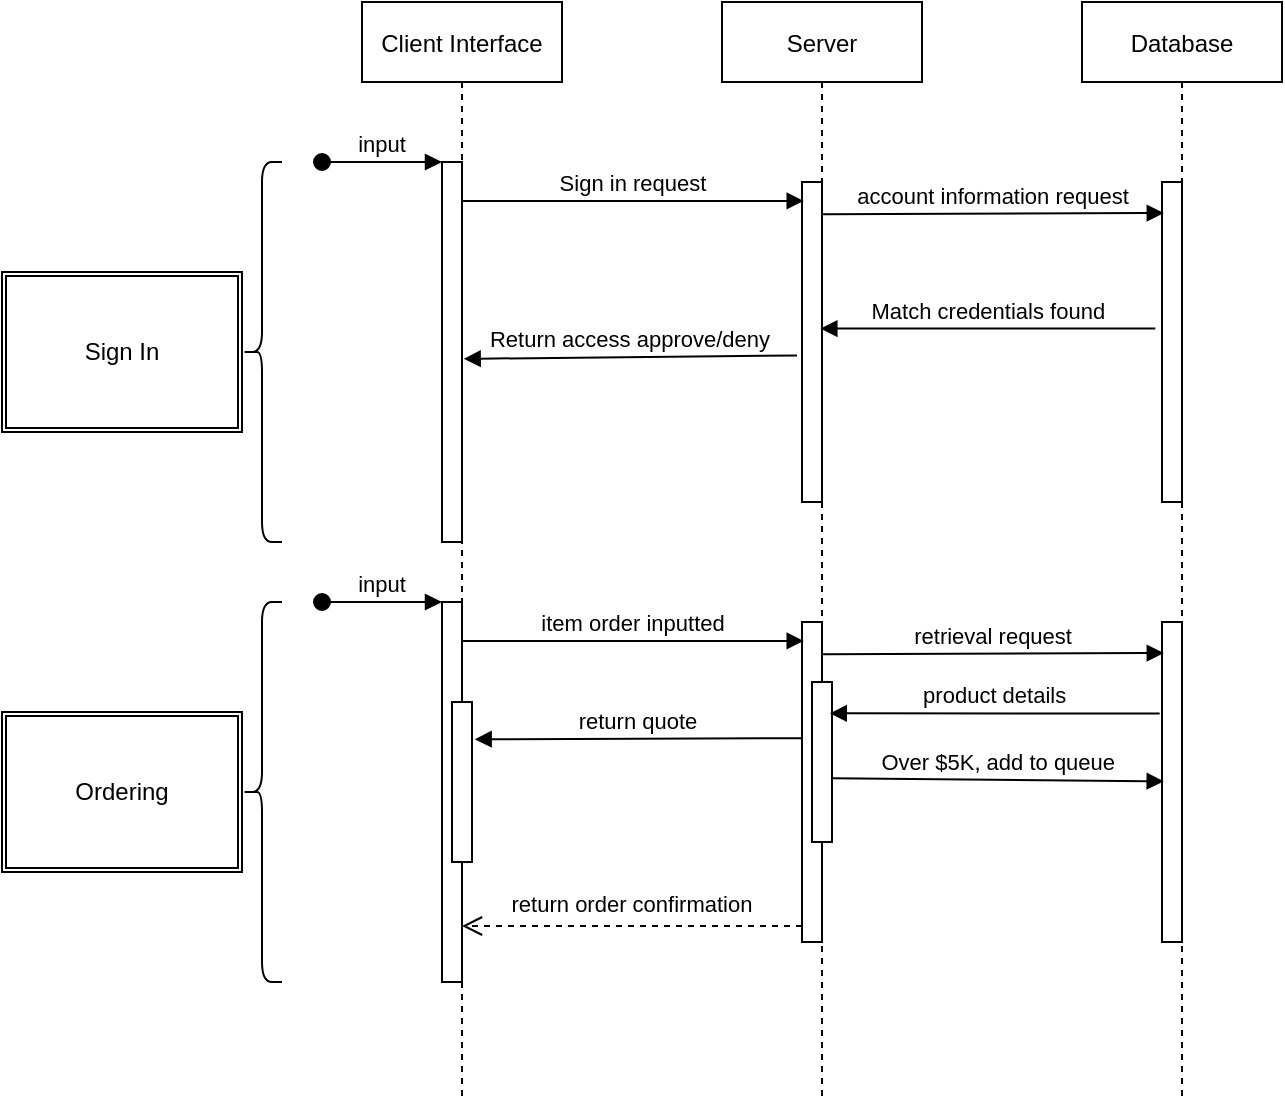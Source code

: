 <mxfile version="20.6.2" type="google"><diagram id="kgpKYQtTHZ0yAKxKKP6v" name="Page-1"><mxGraphModel grid="1" page="1" gridSize="10" guides="1" tooltips="1" connect="1" arrows="1" fold="1" pageScale="1" pageWidth="850" pageHeight="1100" math="0" shadow="0"><root><mxCell id="0"/><mxCell id="1" parent="0"/><mxCell id="3nuBFxr9cyL0pnOWT2aG-1" value="Client Interface" style="shape=umlLifeline;perimeter=lifelinePerimeter;container=1;collapsible=0;recursiveResize=0;rounded=0;shadow=0;strokeWidth=1;" vertex="1" parent="1"><mxGeometry x="120" y="80" width="100" height="550" as="geometry"/></mxCell><mxCell id="3nuBFxr9cyL0pnOWT2aG-5" value="Server" style="shape=umlLifeline;perimeter=lifelinePerimeter;container=1;collapsible=0;recursiveResize=0;rounded=0;shadow=0;strokeWidth=1;" vertex="1" parent="1"><mxGeometry x="300" y="80" width="100" height="550" as="geometry"/></mxCell><mxCell id="_ceCAG1FjQJ3L8S36wKn-2" value="Database" style="shape=umlLifeline;perimeter=lifelinePerimeter;container=1;collapsible=0;recursiveResize=0;rounded=0;shadow=0;strokeWidth=1;" vertex="1" parent="1"><mxGeometry x="480" y="80" width="100" height="550" as="geometry"/></mxCell><mxCell id="3nuBFxr9cyL0pnOWT2aG-2" value="" style="points=[];perimeter=orthogonalPerimeter;rounded=0;shadow=0;strokeWidth=1;" vertex="1" parent="_ceCAG1FjQJ3L8S36wKn-2"><mxGeometry x="-320" y="80" width="10" height="190" as="geometry"/></mxCell><mxCell id="3nuBFxr9cyL0pnOWT2aG-3" value="input" style="verticalAlign=bottom;startArrow=oval;endArrow=block;startSize=8;shadow=0;strokeWidth=1;" edge="1" parent="_ceCAG1FjQJ3L8S36wKn-2" target="3nuBFxr9cyL0pnOWT2aG-2"><mxGeometry relative="1" as="geometry"><mxPoint x="-380" y="80" as="sourcePoint"/></mxGeometry></mxCell><mxCell id="3nuBFxr9cyL0pnOWT2aG-6" value="" style="points=[];perimeter=orthogonalPerimeter;rounded=0;shadow=0;strokeWidth=1;" vertex="1" parent="_ceCAG1FjQJ3L8S36wKn-2"><mxGeometry x="-140" y="90" width="10" height="160" as="geometry"/></mxCell><mxCell id="3nuBFxr9cyL0pnOWT2aG-8" value="Sign in request" style="verticalAlign=bottom;endArrow=block;entryX=0.086;entryY=0.059;shadow=0;strokeWidth=1;entryDx=0;entryDy=0;entryPerimeter=0;" edge="1" parent="_ceCAG1FjQJ3L8S36wKn-2" source="3nuBFxr9cyL0pnOWT2aG-2" target="3nuBFxr9cyL0pnOWT2aG-6"><mxGeometry relative="1" as="geometry"><mxPoint x="-210" y="90" as="sourcePoint"/></mxGeometry></mxCell><mxCell id="3nuBFxr9cyL0pnOWT2aG-9" value="Return access approve/deny" style="verticalAlign=bottom;endArrow=block;entryX=1.083;entryY=0.518;shadow=0;strokeWidth=1;entryDx=0;entryDy=0;entryPerimeter=0;exitX=-0.25;exitY=0.542;exitDx=0;exitDy=0;exitPerimeter=0;" edge="1" parent="_ceCAG1FjQJ3L8S36wKn-2" source="3nuBFxr9cyL0pnOWT2aG-6" target="3nuBFxr9cyL0pnOWT2aG-2"><mxGeometry relative="1" as="geometry"><mxPoint x="-245" y="130" as="sourcePoint"/><Array as="points"/><mxPoint x="-303.67" y="148.64" as="targetPoint"/></mxGeometry></mxCell><mxCell id="_ceCAG1FjQJ3L8S36wKn-3" value="" style="points=[];perimeter=orthogonalPerimeter;rounded=0;shadow=0;strokeWidth=1;" vertex="1" parent="_ceCAG1FjQJ3L8S36wKn-2"><mxGeometry x="40" y="90" width="10" height="160" as="geometry"/></mxCell><mxCell id="QDGjvXznwfRAQetMnzR8-1" value="account information request" style="verticalAlign=bottom;endArrow=block;entryX=0.09;entryY=0.097;shadow=0;strokeWidth=1;exitX=1.055;exitY=0.101;exitDx=0;exitDy=0;exitPerimeter=0;entryDx=0;entryDy=0;entryPerimeter=0;" edge="1" parent="_ceCAG1FjQJ3L8S36wKn-2" source="3nuBFxr9cyL0pnOWT2aG-6" target="_ceCAG1FjQJ3L8S36wKn-3"><mxGeometry relative="1" as="geometry"><mxPoint x="-125" y="110" as="sourcePoint"/><mxPoint x="35" y="110.0" as="targetPoint"/></mxGeometry></mxCell><mxCell id="b2aymKX66OmcCKGC3Id4-1" value="" style="points=[];perimeter=orthogonalPerimeter;rounded=0;shadow=0;strokeWidth=1;" vertex="1" parent="_ceCAG1FjQJ3L8S36wKn-2"><mxGeometry x="-320" y="300" width="10" height="190" as="geometry"/></mxCell><mxCell id="b2aymKX66OmcCKGC3Id4-2" value="input" style="verticalAlign=bottom;startArrow=oval;endArrow=block;startSize=8;shadow=0;strokeWidth=1;" edge="1" parent="_ceCAG1FjQJ3L8S36wKn-2" target="b2aymKX66OmcCKGC3Id4-1"><mxGeometry relative="1" as="geometry"><mxPoint x="-380" y="300" as="sourcePoint"/></mxGeometry></mxCell><mxCell id="b2aymKX66OmcCKGC3Id4-3" value="" style="points=[];perimeter=orthogonalPerimeter;rounded=0;shadow=0;strokeWidth=1;" vertex="1" parent="_ceCAG1FjQJ3L8S36wKn-2"><mxGeometry x="-315" y="350" width="10" height="80" as="geometry"/></mxCell><mxCell id="b2aymKX66OmcCKGC3Id4-4" value="" style="points=[];perimeter=orthogonalPerimeter;rounded=0;shadow=0;strokeWidth=1;" vertex="1" parent="_ceCAG1FjQJ3L8S36wKn-2"><mxGeometry x="-140" y="310" width="10" height="160" as="geometry"/></mxCell><mxCell id="b2aymKX66OmcCKGC3Id4-5" value="" style="points=[];perimeter=orthogonalPerimeter;rounded=0;shadow=0;strokeWidth=1;" vertex="1" parent="_ceCAG1FjQJ3L8S36wKn-2"><mxGeometry x="-135" y="340" width="10" height="80" as="geometry"/></mxCell><mxCell id="b2aymKX66OmcCKGC3Id4-6" value="return order confirmation" style="verticalAlign=bottom;endArrow=open;dashed=1;endSize=8;exitX=0;exitY=0.95;shadow=0;strokeWidth=1;" edge="1" parent="_ceCAG1FjQJ3L8S36wKn-2" source="b2aymKX66OmcCKGC3Id4-4" target="b2aymKX66OmcCKGC3Id4-1"><mxGeometry y="-2" relative="1" as="geometry"><mxPoint x="-210" y="386" as="targetPoint"/><mxPoint as="offset"/></mxGeometry></mxCell><mxCell id="b2aymKX66OmcCKGC3Id4-7" value="item order inputted" style="verticalAlign=bottom;endArrow=block;entryX=0.086;entryY=0.059;shadow=0;strokeWidth=1;entryDx=0;entryDy=0;entryPerimeter=0;" edge="1" parent="_ceCAG1FjQJ3L8S36wKn-2" source="b2aymKX66OmcCKGC3Id4-1" target="b2aymKX66OmcCKGC3Id4-4"><mxGeometry relative="1" as="geometry"><mxPoint x="-210" y="310" as="sourcePoint"/></mxGeometry></mxCell><mxCell id="b2aymKX66OmcCKGC3Id4-8" value="return quote" style="verticalAlign=bottom;endArrow=block;entryX=1.133;entryY=0.233;shadow=0;strokeWidth=1;entryDx=0;entryDy=0;entryPerimeter=0;exitX=0;exitY=0.363;exitDx=0;exitDy=0;exitPerimeter=0;" edge="1" parent="_ceCAG1FjQJ3L8S36wKn-2" source="b2aymKX66OmcCKGC3Id4-4" target="b2aymKX66OmcCKGC3Id4-3"><mxGeometry relative="1" as="geometry"><mxPoint x="-245" y="350" as="sourcePoint"/><Array as="points"/></mxGeometry></mxCell><mxCell id="b2aymKX66OmcCKGC3Id4-9" value="" style="points=[];perimeter=orthogonalPerimeter;rounded=0;shadow=0;strokeWidth=1;" vertex="1" parent="_ceCAG1FjQJ3L8S36wKn-2"><mxGeometry x="40" y="310" width="10" height="160" as="geometry"/></mxCell><mxCell id="b2aymKX66OmcCKGC3Id4-10" value="retrieval request" style="verticalAlign=bottom;endArrow=block;entryX=0.09;entryY=0.097;shadow=0;strokeWidth=1;exitX=1.055;exitY=0.101;exitDx=0;exitDy=0;exitPerimeter=0;entryDx=0;entryDy=0;entryPerimeter=0;" edge="1" parent="_ceCAG1FjQJ3L8S36wKn-2" source="b2aymKX66OmcCKGC3Id4-4" target="b2aymKX66OmcCKGC3Id4-9"><mxGeometry relative="1" as="geometry"><mxPoint x="-125" y="330" as="sourcePoint"/><mxPoint x="35" y="330.0" as="targetPoint"/></mxGeometry></mxCell><mxCell id="b2aymKX66OmcCKGC3Id4-11" value="product details" style="verticalAlign=bottom;endArrow=block;shadow=0;strokeWidth=1;exitX=-0.117;exitY=0.286;exitDx=0;exitDy=0;exitPerimeter=0;entryX=0.889;entryY=0.196;entryDx=0;entryDy=0;entryPerimeter=0;" edge="1" parent="_ceCAG1FjQJ3L8S36wKn-2" source="b2aymKX66OmcCKGC3Id4-9" target="b2aymKX66OmcCKGC3Id4-5"><mxGeometry relative="1" as="geometry"><mxPoint x="-119.45" y="336.16" as="sourcePoint"/><mxPoint x="-125" y="356" as="targetPoint"/></mxGeometry></mxCell><mxCell id="b2aymKX66OmcCKGC3Id4-12" value="Over $5K, add to queue" style="verticalAlign=bottom;endArrow=block;entryX=0.086;entryY=0.498;shadow=0;strokeWidth=1;exitX=1.014;exitY=0.602;exitDx=0;exitDy=0;exitPerimeter=0;entryDx=0;entryDy=0;entryPerimeter=0;" edge="1" parent="_ceCAG1FjQJ3L8S36wKn-2" source="b2aymKX66OmcCKGC3Id4-5" target="b2aymKX66OmcCKGC3Id4-9"><mxGeometry relative="1" as="geometry"><mxPoint x="-130" y="390.32" as="sourcePoint"/><mxPoint x="40.35" y="389.68" as="targetPoint"/></mxGeometry></mxCell><mxCell id="QDGjvXznwfRAQetMnzR8-2" value="Match credentials found" style="verticalAlign=bottom;endArrow=block;shadow=0;strokeWidth=1;exitX=-0.333;exitY=0.458;exitDx=0;exitDy=0;exitPerimeter=0;entryX=0.917;entryY=0.458;entryDx=0;entryDy=0;entryPerimeter=0;" edge="1" parent="_ceCAG1FjQJ3L8S36wKn-2" source="_ceCAG1FjQJ3L8S36wKn-3" target="3nuBFxr9cyL0pnOWT2aG-6"><mxGeometry relative="1" as="geometry"><mxPoint x="-119.45" y="116.16" as="sourcePoint"/><mxPoint x="-130" y="136" as="targetPoint"/></mxGeometry></mxCell><mxCell id="b2aymKX66OmcCKGC3Id4-13" value="" style="shape=curlyBracket;whiteSpace=wrap;html=1;rounded=1;labelPosition=left;verticalLabelPosition=middle;align=right;verticalAlign=middle;" vertex="1" parent="1"><mxGeometry x="60" y="160" width="20" height="190" as="geometry"/></mxCell><mxCell id="b2aymKX66OmcCKGC3Id4-14" value="" style="shape=curlyBracket;whiteSpace=wrap;html=1;rounded=1;labelPosition=left;verticalLabelPosition=middle;align=right;verticalAlign=middle;" vertex="1" parent="1"><mxGeometry x="60" y="380" width="20" height="190" as="geometry"/></mxCell><mxCell id="b2aymKX66OmcCKGC3Id4-16" value="Sign In" style="shape=ext;double=1;rounded=0;whiteSpace=wrap;html=1;" vertex="1" parent="1"><mxGeometry x="-60" y="215" width="120" height="80" as="geometry"/></mxCell><mxCell id="b2aymKX66OmcCKGC3Id4-17" value="Ordering" style="shape=ext;double=1;rounded=0;whiteSpace=wrap;html=1;" vertex="1" parent="1"><mxGeometry x="-60" y="435" width="120" height="80" as="geometry"/></mxCell></root></mxGraphModel></diagram></mxfile>